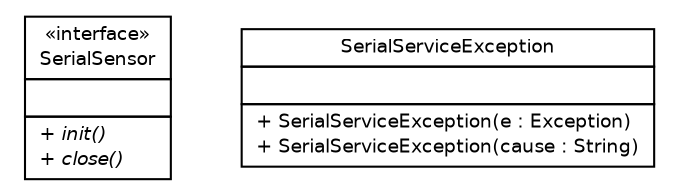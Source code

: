 #!/usr/local/bin/dot
#
# Class diagram 
# Generated by UMLGraph version R5_6-24-gf6e263 (http://www.umlgraph.org/)
#

digraph G {
	edge [fontname="Helvetica",fontsize=10,labelfontname="Helvetica",labelfontsize=10];
	node [fontname="Helvetica",fontsize=10,shape=plaintext];
	nodesep=0.25;
	ranksep=0.5;
	// ev3dev.sensors.SerialSensor
	c0 [label=<<table title="ev3dev.sensors.SerialSensor" border="0" cellborder="1" cellspacing="0" cellpadding="2" port="p" href="./SerialSensor.html">
		<tr><td><table border="0" cellspacing="0" cellpadding="1">
<tr><td align="center" balign="center"> &#171;interface&#187; </td></tr>
<tr><td align="center" balign="center"> SerialSensor </td></tr>
		</table></td></tr>
		<tr><td><table border="0" cellspacing="0" cellpadding="1">
<tr><td align="left" balign="left">  </td></tr>
		</table></td></tr>
		<tr><td><table border="0" cellspacing="0" cellpadding="1">
<tr><td align="left" balign="left"><font face="Helvetica-Oblique" point-size="9.0"> + init() </font></td></tr>
<tr><td align="left" balign="left"><font face="Helvetica-Oblique" point-size="9.0"> + close() </font></td></tr>
		</table></td></tr>
		</table>>, URL="./SerialSensor.html", fontname="Helvetica", fontcolor="black", fontsize=9.0];
	// ev3dev.sensors.SerialServiceException
	c1 [label=<<table title="ev3dev.sensors.SerialServiceException" border="0" cellborder="1" cellspacing="0" cellpadding="2" port="p" href="./SerialServiceException.html">
		<tr><td><table border="0" cellspacing="0" cellpadding="1">
<tr><td align="center" balign="center"> SerialServiceException </td></tr>
		</table></td></tr>
		<tr><td><table border="0" cellspacing="0" cellpadding="1">
<tr><td align="left" balign="left">  </td></tr>
		</table></td></tr>
		<tr><td><table border="0" cellspacing="0" cellpadding="1">
<tr><td align="left" balign="left"> + SerialServiceException(e : Exception) </td></tr>
<tr><td align="left" balign="left"> + SerialServiceException(cause : String) </td></tr>
		</table></td></tr>
		</table>>, URL="./SerialServiceException.html", fontname="Helvetica", fontcolor="black", fontsize=9.0];
}

